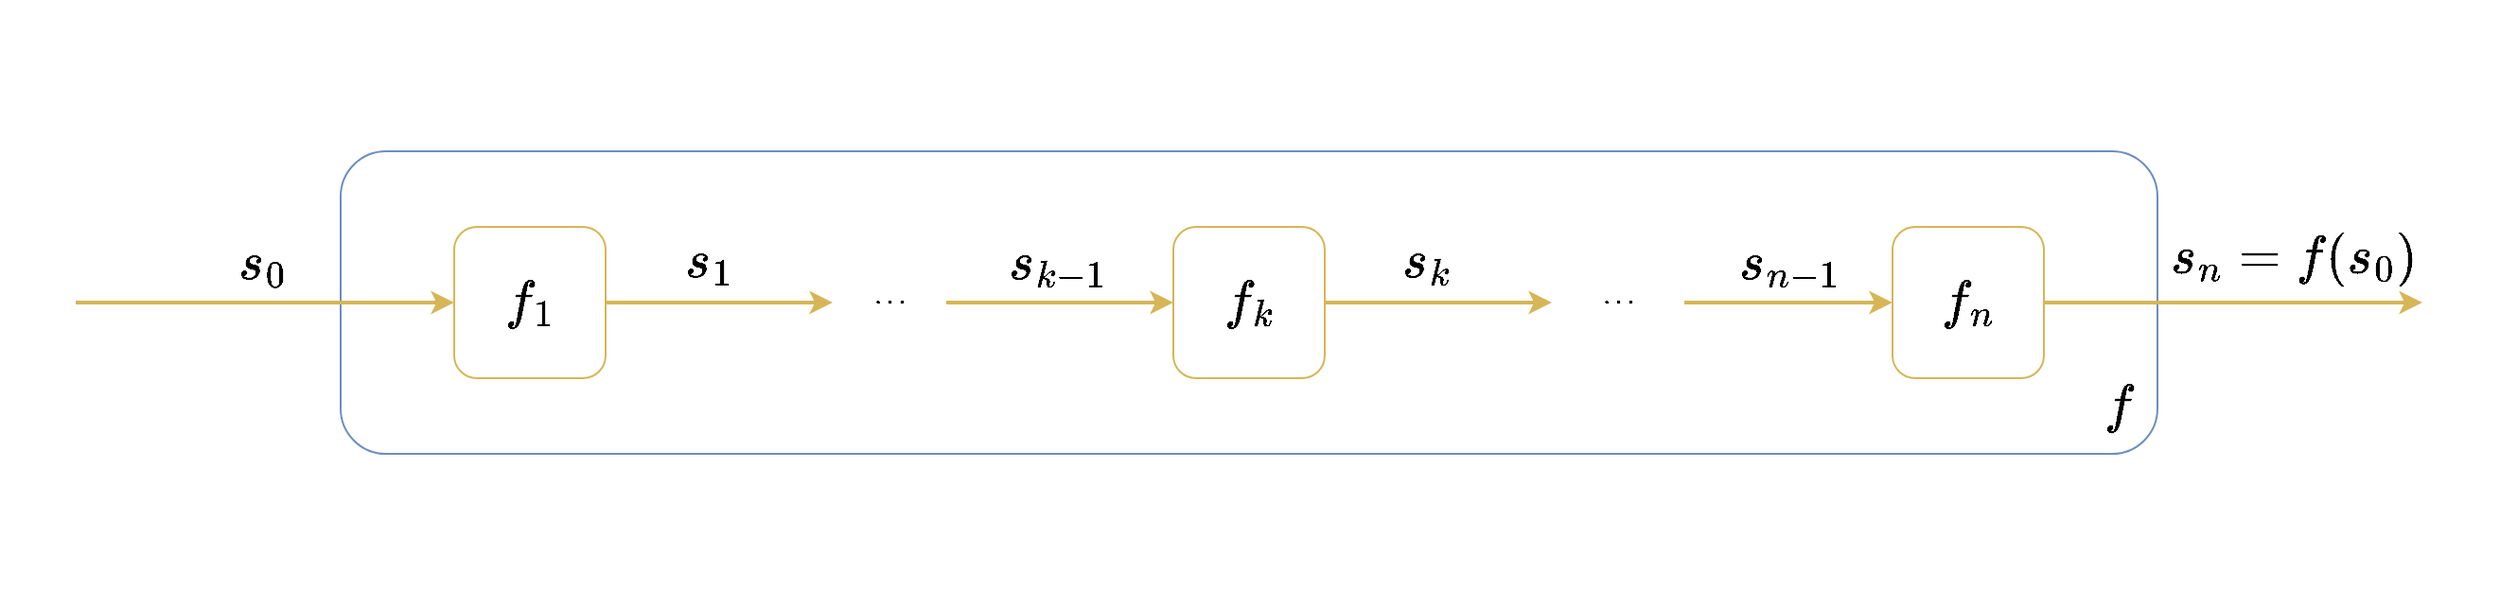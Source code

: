 <mxfile version="24.4.14" type="device">
  <diagram name="Page-1" id="Dz3MBjYI87WUYV7JDJVI">
    <mxGraphModel dx="3191" dy="1232" grid="1" gridSize="10" guides="1" tooltips="1" connect="1" arrows="1" fold="1" page="1" pageScale="1" pageWidth="850" pageHeight="1100" math="1" shadow="0">
      <root>
        <mxCell id="0" />
        <mxCell id="1" parent="0" />
        <mxCell id="NNpWvnrUKHme3QZrfwRI-22" value="" style="rounded=1;whiteSpace=wrap;html=1;arcSize=0;strokeColor=none;" vertex="1" parent="1">
          <mxGeometry x="80" y="240" width="1320" height="320" as="geometry" />
        </mxCell>
        <mxCell id="NNpWvnrUKHme3QZrfwRI-20" value="" style="rounded=1;whiteSpace=wrap;html=1;fillColor=none;strokeColor=#6c8ebf;labelBackgroundColor=#dae8fc;strokeWidth=1;" vertex="1" parent="1">
          <mxGeometry x="260" y="320" width="960" height="160" as="geometry" />
        </mxCell>
        <mxCell id="NNpWvnrUKHme3QZrfwRI-3" style="edgeStyle=orthogonalEdgeStyle;rounded=0;orthogonalLoop=1;jettySize=auto;html=1;fillColor=#fff2cc;strokeColor=#d6b656;strokeWidth=2;" edge="1" parent="1" source="NNpWvnrUKHme3QZrfwRI-2">
          <mxGeometry relative="1" as="geometry">
            <mxPoint x="520" y="400" as="targetPoint" />
          </mxGeometry>
        </mxCell>
        <mxCell id="NNpWvnrUKHme3QZrfwRI-4" value="&lt;font style=&quot;font-size: 24px;&quot;&gt;\(s_1\)&lt;/font&gt;" style="edgeLabel;html=1;align=center;verticalAlign=middle;resizable=0;points=[];labelBackgroundColor=none;spacingTop=-33;spacingLeft=-10;spacingRight=-10;spacing=0;" vertex="1" connectable="0" parent="NNpWvnrUKHme3QZrfwRI-3">
          <mxGeometry x="-0.106" y="2" relative="1" as="geometry">
            <mxPoint y="-3" as="offset" />
          </mxGeometry>
        </mxCell>
        <mxCell id="NNpWvnrUKHme3QZrfwRI-5" style="edgeStyle=orthogonalEdgeStyle;rounded=0;orthogonalLoop=1;jettySize=auto;html=1;startArrow=classic;startFill=1;endArrow=none;endFill=0;fillColor=#fff2cc;strokeColor=#d6b656;strokeWidth=2;" edge="1" parent="1" source="NNpWvnrUKHme3QZrfwRI-2">
          <mxGeometry relative="1" as="geometry">
            <mxPoint x="120" y="400" as="targetPoint" />
            <Array as="points">
              <mxPoint x="170" y="400" />
              <mxPoint x="170" y="400" />
            </Array>
          </mxGeometry>
        </mxCell>
        <mxCell id="NNpWvnrUKHme3QZrfwRI-7" value="&lt;font style=&quot;font-size: 24px;&quot;&gt;\(s_0\)&lt;/font&gt;" style="edgeLabel;html=1;align=center;verticalAlign=middle;resizable=0;points=[];spacingTop=-33;spacingLeft=-10;spacingRight=-10;spacing=0;" vertex="1" connectable="0" parent="NNpWvnrUKHme3QZrfwRI-5">
          <mxGeometry x="0.018" y="2" relative="1" as="geometry">
            <mxPoint y="-6" as="offset" />
          </mxGeometry>
        </mxCell>
        <mxCell id="NNpWvnrUKHme3QZrfwRI-2" value="&lt;font style=&quot;font-size: 24px;&quot;&gt;\(f_1\)&lt;/font&gt;" style="rounded=1;whiteSpace=wrap;html=1;fillColor=none;strokeColor=#d6b656;" vertex="1" parent="1">
          <mxGeometry x="320" y="360" width="80" height="80" as="geometry" />
        </mxCell>
        <mxCell id="NNpWvnrUKHme3QZrfwRI-8" style="edgeStyle=orthogonalEdgeStyle;rounded=0;orthogonalLoop=1;jettySize=auto;html=1;fillColor=#fff2cc;strokeColor=#d6b656;strokeWidth=2;" edge="1" parent="1" source="NNpWvnrUKHme3QZrfwRI-12">
          <mxGeometry relative="1" as="geometry">
            <mxPoint x="900" y="400" as="targetPoint" />
          </mxGeometry>
        </mxCell>
        <mxCell id="NNpWvnrUKHme3QZrfwRI-9" value="&lt;font style=&quot;font-size: 24px;&quot;&gt;\(s_k\)&lt;/font&gt;" style="edgeLabel;html=1;align=center;verticalAlign=middle;resizable=0;points=[];labelBackgroundColor=none;labelBorderColor=none;textShadow=0;perimeter=rectanglePerimeter;imageWidth=24;spacingTop=-33;spacingLeft=-10;spacingRight=-10;spacing=0;" vertex="1" connectable="0" parent="NNpWvnrUKHme3QZrfwRI-8">
          <mxGeometry x="-0.106" y="2" relative="1" as="geometry">
            <mxPoint y="-3" as="offset" />
          </mxGeometry>
        </mxCell>
        <mxCell id="NNpWvnrUKHme3QZrfwRI-10" style="edgeStyle=orthogonalEdgeStyle;rounded=0;orthogonalLoop=1;jettySize=auto;html=1;startArrow=classic;startFill=1;endArrow=none;endFill=0;fillColor=#fff2cc;strokeColor=#d6b656;strokeWidth=2;" edge="1" parent="1" source="NNpWvnrUKHme3QZrfwRI-12">
          <mxGeometry relative="1" as="geometry">
            <mxPoint x="580" y="400" as="targetPoint" />
          </mxGeometry>
        </mxCell>
        <mxCell id="NNpWvnrUKHme3QZrfwRI-11" value="&lt;font style=&quot;font-size: 24px;&quot;&gt;\(s_{k-1}\)&lt;/font&gt;" style="edgeLabel;html=1;align=center;verticalAlign=middle;resizable=0;points=[];labelBackgroundColor=none;spacingTop=-33;spacingLeft=-10;spacingRight=-10;spacing=0;" vertex="1" connectable="0" parent="NNpWvnrUKHme3QZrfwRI-10">
          <mxGeometry x="0.018" y="2" relative="1" as="geometry">
            <mxPoint y="-6" as="offset" />
          </mxGeometry>
        </mxCell>
        <mxCell id="NNpWvnrUKHme3QZrfwRI-12" value="&lt;font style=&quot;font-size: 24px;&quot;&gt;\(f_k\)&lt;/font&gt;" style="rounded=1;whiteSpace=wrap;html=1;fillColor=none;strokeColor=#d6b656;" vertex="1" parent="1">
          <mxGeometry x="700" y="360" width="80" height="80" as="geometry" />
        </mxCell>
        <mxCell id="NNpWvnrUKHme3QZrfwRI-13" value="\(...\)" style="text;html=1;align=center;verticalAlign=middle;whiteSpace=wrap;rounded=0;" vertex="1" parent="1">
          <mxGeometry x="520" y="381" width="60" height="30" as="geometry" />
        </mxCell>
        <mxCell id="NNpWvnrUKHme3QZrfwRI-14" value="\(...\)" style="text;html=1;align=center;verticalAlign=middle;whiteSpace=wrap;rounded=0;" vertex="1" parent="1">
          <mxGeometry x="905" y="381" width="60" height="30" as="geometry" />
        </mxCell>
        <mxCell id="NNpWvnrUKHme3QZrfwRI-15" style="edgeStyle=orthogonalEdgeStyle;rounded=0;orthogonalLoop=1;jettySize=auto;html=1;fillColor=#fff2cc;strokeColor=#d6b656;strokeWidth=2;" edge="1" parent="1" source="NNpWvnrUKHme3QZrfwRI-19">
          <mxGeometry relative="1" as="geometry">
            <mxPoint x="1360" y="400" as="targetPoint" />
          </mxGeometry>
        </mxCell>
        <mxCell id="NNpWvnrUKHme3QZrfwRI-16" value="&lt;font style=&quot;font-size: 24px;&quot;&gt;\(s_n=f(s_0)\)&lt;/font&gt;" style="edgeLabel;html=1;align=center;verticalAlign=middle;resizable=0;points=[];imageWidth=24;imageHeight=24;spacingTop=-33;spacingLeft=23;spacingRight=-10;spacing=0;" vertex="1" connectable="0" parent="NNpWvnrUKHme3QZrfwRI-15">
          <mxGeometry x="-0.106" y="2" relative="1" as="geometry">
            <mxPoint x="26" y="-5" as="offset" />
          </mxGeometry>
        </mxCell>
        <mxCell id="NNpWvnrUKHme3QZrfwRI-17" style="edgeStyle=orthogonalEdgeStyle;rounded=0;orthogonalLoop=1;jettySize=auto;html=1;startArrow=classic;startFill=1;endArrow=none;endFill=0;fillColor=#fff2cc;strokeColor=#d6b656;strokeWidth=2;" edge="1" parent="1" source="NNpWvnrUKHme3QZrfwRI-19">
          <mxGeometry relative="1" as="geometry">
            <mxPoint x="970" y="400" as="targetPoint" />
          </mxGeometry>
        </mxCell>
        <mxCell id="NNpWvnrUKHme3QZrfwRI-18" value="&lt;font style=&quot;font-size: 24px;&quot;&gt;\(s_{n-1}\)&lt;/font&gt;" style="edgeLabel;html=1;align=center;verticalAlign=middle;resizable=0;points=[];absoluteArcSize=0;noLabel=0;portConstraintRotation=0;allowArrows=0;snapToPoint=0;perimeter=ellipsePerimeter;container=0;dropTarget=0;backgroundOutline=0;autosize=0;fixedWidth=0;resizeWidth=0;rotation=0;labelBackgroundColor=none;spacingTop=-33;spacing=0;spacingRight=-10;spacingLeft=-10;" vertex="1" connectable="0" parent="NNpWvnrUKHme3QZrfwRI-17">
          <mxGeometry x="0.018" y="2" relative="1" as="geometry">
            <mxPoint y="-6" as="offset" />
          </mxGeometry>
        </mxCell>
        <mxCell id="NNpWvnrUKHme3QZrfwRI-19" value="&lt;font style=&quot;font-size: 24px;&quot;&gt;\(f_n\)&lt;/font&gt;" style="rounded=1;whiteSpace=wrap;html=1;fillColor=none;strokeColor=#d6b656;" vertex="1" parent="1">
          <mxGeometry x="1080" y="360" width="80" height="80" as="geometry" />
        </mxCell>
        <mxCell id="NNpWvnrUKHme3QZrfwRI-21" value="&lt;font style=&quot;font-size: 24px;&quot;&gt;\(f\)&lt;/font&gt;" style="text;html=1;align=center;verticalAlign=middle;whiteSpace=wrap;rounded=0;" vertex="1" parent="1">
          <mxGeometry x="1170" y="440" width="60" height="30" as="geometry" />
        </mxCell>
      </root>
    </mxGraphModel>
  </diagram>
</mxfile>
